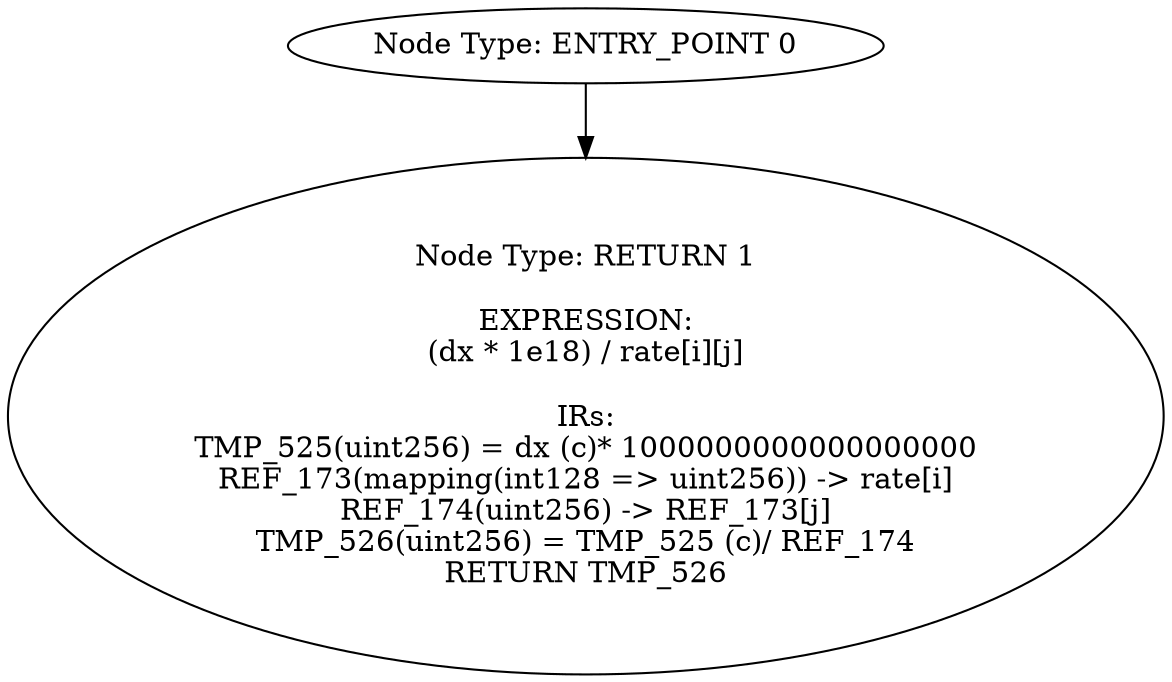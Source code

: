 digraph{
0[label="Node Type: ENTRY_POINT 0
"];
0->1;
1[label="Node Type: RETURN 1

EXPRESSION:
(dx * 1e18) / rate[i][j]

IRs:
TMP_525(uint256) = dx (c)* 1000000000000000000
REF_173(mapping(int128 => uint256)) -> rate[i]
REF_174(uint256) -> REF_173[j]
TMP_526(uint256) = TMP_525 (c)/ REF_174
RETURN TMP_526"];
}

